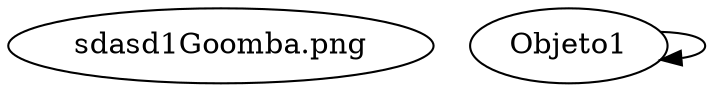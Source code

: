 digraph G { 
objeto1 [label = "sad\1Mario.png"]; 
objeto1 [label = "sdasd\1Goomba.png"]; 
Objeto1 -> Objeto1 
}

